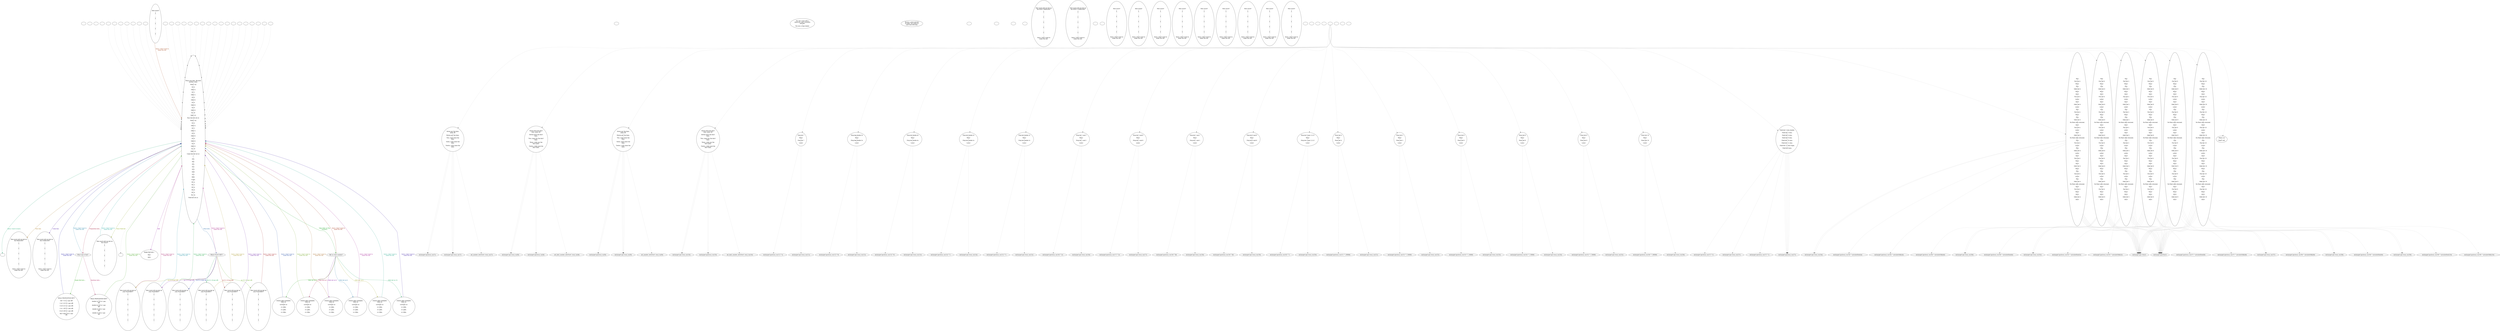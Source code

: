 digraph zccrpdel {
  "checkPartyMembersNearDoor" [style=filled       fillcolor="#FFFFFF"       color="#000000"]
  "checkPartyMembersNearDoor" [label=""]
  "start" [style=filled       fillcolor="#FFFFFF"       color="#000000"]
  "start" [label=""]
  "critter_p_proc" [style=filled       fillcolor="#FFFFFF"       color="#000000"]
  "critter_p_proc" [label=""]
  "pickup_p_proc" [style=filled       fillcolor="#FFFFFF"       color="#000000"]
  "pickup_p_proc" [label=""]
  "talk_p_proc" [style=filled       fillcolor="#FFFFFF"       color="#000000"]
  "talk_p_proc" -> "Node001" [style=dotted color="#555555"]
  "talk_p_proc" [label=""]
  "destroy_p_proc" [style=filled       fillcolor="#FFFFFF"       color="#000000"]
  "destroy_p_proc" [label=""]
  "look_at_p_proc" [style=filled       fillcolor="#FFFFFF"       color="#000000"]
  "look_at_p_proc" [label="You see a man with a\nsharp eye, and a business\nattitude.\n---\nYou see a craps dealer."]
  "description_p_proc" [style=filled       fillcolor="#FFFFFF"       color="#000000"]
  "description_p_proc" [label="He has a stick and lots\nof chips. You could try\nyour luck with him."]
  "use_skill_on_p_proc" [style=filled       fillcolor="#FFFFFF"       color="#000000"]
  "use_skill_on_p_proc" [label=""]
  "damage_p_proc" [style=filled       fillcolor="#FFFFFF"       color="#000000"]
  "damage_p_proc" [label=""]
  "map_enter_p_proc" [style=filled       fillcolor="#FFFFFF"       color="#000000"]
  "map_enter_p_proc" [label=""]
  "Node998" [style=filled       fillcolor="#FFFFFF"       color="#000000"]
  "Node998" [label=""]
  "Node999" [style=filled       fillcolor="#FFFFFF"       color="#000000"]
  "Node999" [label=""]
  "NodePassLine" [style=filled       fillcolor="#FFFFFF"       color="#000000"]
  "NodePassLine" [label="How much will you bet on\nthe PASSLINE?\n---\n$\n---\n.\n---\n$\n---\n.\n---\n$\n---\n.\n---\n$\n---\n.\n---\n$\n---\n.\n---\nSorry, I don't want to\nmake this bet."]
  "NodeDontPassLine" [style=filled       fillcolor="#FFFFFF"       color="#000000"]
  "NodeDontPassLine" [label="How much will you bet on\nthe DON'T PASSLINE?\n---\n$\n---\n.\n---\n$\n---\n.\n---\n$\n---\n.\n---\n$\n---\n.\n---\n$\n---\n.\n---\nSorry, I don't want to\nmake this bet."]
  "NodeComeLine" [style=filled       fillcolor="#FFFFFF"       color="#000000"]
  "NodeComeLine" [label="How much will you bet on\nthe COMELINE?\n---\n$\n---\n.\n---\n$\n---\n.\n---\n$\n---\n.\n---\n$\n---\n.\n---\n$\n---\n.\n---\nSorry, I don't want to\nmake this bet."]
  "NodeDontComeLine" [style=filled       fillcolor="#FFFFFF"       color="#000000"]
  "NodeDontComeLine" [label="How much will you bet on\nthe DON'T COMELINE?\n---\n$\n---\n.\n---\n$\n---\n.\n---\n$\n---\n.\n---\n$\n---\n.\n---\n$\n---\n.\n---\nSorry, I don't want to\nmake this bet."]
  "NodePropBet" [style=filled       fillcolor="#FFFFFF"       color="#000000"]
  "NodePropBet" [label="What type of bet?"]
  "NodePropBet" -> "NodeSingleProp" [label="Single Roll bets..." color="#169900" fontcolor="#169900"]
  "NodePropBet" -> "NodeHardwayProp" [label="Hardway bets..." color="#990042" fontcolor="#990042"]
  "NodePropBet" -> "Node001" [label="Sorry, I don't want to\nmake this bet." color="#006F99" fontcolor="#006F99"]
  "NodePlaceBet" [style=filled       fillcolor="#FFFFFF"       color="#000000"]
  "NodePlaceBet" [label="Which PLACE BET?"]
  "NodePlaceBet" -> "NodePlace4" [label="on 4 (1.8 pay off)" color="#999600" fontcolor="#999600"]
  "NodePlaceBet" -> "NodePlace5" [label="on 5 (1.4 pay off)" color="#6A0099" fontcolor="#6A0099"]
  "NodePlaceBet" -> "NodePlace6" [label="on 6 (1.16 pay off)" color="#00993D" fontcolor="#00993D"]
  "NodePlaceBet" -> "NodePlace8" [label="on 8 (1.16 pay off)" color="#991000" fontcolor="#991000"]
  "NodePlaceBet" -> "NodePlace9" [label="on 9 (1.4 pay off)" color="#001C99" fontcolor="#001C99"]
  "NodePlaceBet" -> "NodePlace10" [label="on 10 (1.8 pay off)" color="#499900" fontcolor="#499900"]
  "NodePlaceBet" -> "Node001" [label="Sorry, I don't want to\nmake this bet." color="#990075" fontcolor="#990075"]
  "NodeFieldBet" [style=filled       fillcolor="#FFFFFF"       color="#000000"]
  "NodeFieldBet" [label="How much will you bet on\nthe FIELD?\n---\n$\n---\n.\n---\n$\n---\n.\n---\n$\n---\n.\n---\n$\n---\n.\n---\n$\n---\n."]
  "NodeFieldBet" -> "Node001" [label="Sorry, I don't want to\nmake this bet." color="#009990" fontcolor="#009990"]
  "Node001" [style=filled       fillcolor="#FFFFFF"       color="#000000"]
  "Node001" -> "calculateTotal" [style=dotted color="#555555"]
  "Node001" [label="Place your bets. We have\nanother roller.\n---\nPoint's on\n---\nOn 4:\n---\nOdds 4:\n---\nOn 5:\n---\nOdds 5:\n---\nOn 6:\n---\nOdds 6:\n---\nOn 8:\n---\nOdds 8:\n---\nOn 9:\n---\nOdds 9:\n---\nOn 10:\n---\nOdds 10:\n---\nPass line bet set at:\n---\nPoint's on\n---\nOn 4:\n---\nOdds 4:\n---\nOn 5:\n---\nOdds 5:\n---\nOn 6:\n---\nOdds 6:\n---\nOn 8:\n---\nOdds 8:\n---\nOn 9:\n---\nOdds 9:\n---\nOn 10:\n---\nOdds 10:\n---\nCome line bet set at:\n---\n7:\n---\nd3s:\n---\nd4s:\n---\nd5s:\n---\nd2s:\n---\n1&2:\n---\n5&6:\n---\n1&1:\n---\n6&6:\n---\nCraps:\n---\nPls 4:\n---\nPls 5:\n---\nPls 6:\n---\nPls 8:\n---\nPls 9:\n---\nPls 10:\n---\nField bet set at:"]
  "Node001" -> "NodePassLine" [label="Pass line." color="#996300" fontcolor="#996300"]
  "Node001" -> "NodeComeLine" [label="Come line." color="#370099" fontcolor="#370099"]
  "Node001" -> "NodeOdds" [label="Take Odds on Play\nNumbers." color="#00990A" fontcolor="#00990A"]
  "Node001" -> "NodePropBet" [label="Proposition bets..." color="#990023" fontcolor="#990023"]
  "Node001" -> "NodePlaceBet" [label="Place bets..." color="#004F99" fontcolor="#004F99"]
  "Node001" -> "NodeFieldBet" [label="Place Field bet" color="#7C9900" fontcolor="#7C9900"]
  "Node001" -> "NodeRoll" [label="Roll" color="#890099" fontcolor="#890099"]
  "Node001" -> "Node999" [label="Sorry, I have to leave." color="#00995D" fontcolor="#00995D"]
  "NodeBet1" [style=filled       fillcolor="#FFFFFF"       color="#000000"]
  "NodeBet1" -> "Node001" [style=dotted color="#555555"]
  "NodeBet1" [label=""]
  "NodeBet2" [style=filled       fillcolor="#FFFFFF"       color="#000000"]
  "NodeBet2" -> "Node001" [style=dotted color="#555555"]
  "NodeBet2" [label=""]
  "NodeBet3" [style=filled       fillcolor="#FFFFFF"       color="#000000"]
  "NodeBet3" -> "Node001" [style=dotted color="#555555"]
  "NodeBet3" [label=""]
  "NodeBet4" [style=filled       fillcolor="#FFFFFF"       color="#000000"]
  "NodeBet4" -> "Node001" [style=dotted color="#555555"]
  "NodeBet4" [label=""]
  "NodeBet5" [style=filled       fillcolor="#FFFFFF"       color="#000000"]
  "NodeBet5" -> "Node001" [style=dotted color="#555555"]
  "NodeBet5" [label=""]
  "calculateTotal" [style=filled       fillcolor="#FFFFFF"       color="#000000"]
  "calculateTotal" [label=""]
  "getValue" [style=filled       fillcolor="#FFFFFF"       color="#000000"]
  "getValue" [label=""]
  "exchangeCaps" [style=filled       fillcolor="#FFFFFF"       color="#000000"]
  "exchangeCaps" [label=""]
  "NodeBet0" [style=filled       fillcolor="#FFFFFF"       color="#000000"]
  "NodeBet0" -> "Node001" [style=dotted color="#555555"]
  "NodeBet0" [label=""]
  "Node7_Prop" [style=filled       fillcolor="#FFFFFF"       color="#000000"]
  "Node7_Prop" [label="How much?\n---\n$\n---\n.\n---\n$\n---\n.\n---\n$\n---\n.\n---\n$\n---\n.\n---\n$\n---\n.\n---\nSorry, I don't want to\nmake this bet."]
  "Node3s_Prop" [style=filled       fillcolor="#FFFFFF"       color="#000000"]
  "Node3s_Prop" [label="How much?\n---\n$\n---\n.\n---\n$\n---\n.\n---\n$\n---\n.\n---\n$\n---\n.\n---\n$\n---\n.\n---\nSorry, I don't want to\nmake this bet."]
  "Node4s_Prop" [style=filled       fillcolor="#FFFFFF"       color="#000000"]
  "Node4s_Prop" [label="How much?\n---\n$\n---\n.\n---\n$\n---\n.\n---\n$\n---\n.\n---\n$\n---\n.\n---\n$\n---\n.\n---\nSorry, I don't want to\nmake this bet."]
  "Node5s_Prop" [style=filled       fillcolor="#FFFFFF"       color="#000000"]
  "Node5s_Prop" [label="How much?\n---\n$\n---\n.\n---\n$\n---\n.\n---\n$\n---\n.\n---\n$\n---\n.\n---\n$\n---\n.\n---\nSorry, I don't want to\nmake this bet."]
  "Node2s_Prop" [style=filled       fillcolor="#FFFFFF"       color="#000000"]
  "Node2s_Prop" [label="How much?\n---\n$\n---\n.\n---\n$\n---\n.\n---\n$\n---\n.\n---\n$\n---\n.\n---\n$\n---\n.\n---\nSorry, I don't want to\nmake this bet."]
  "Node1_2_Prop" [style=filled       fillcolor="#FFFFFF"       color="#000000"]
  "Node1_2_Prop" [label="How much?\n---\n$\n---\n.\n---\n$\n---\n.\n---\n$\n---\n.\n---\n$\n---\n.\n---\n$\n---\n.\n---\nSorry, I don't want to\nmake this bet."]
  "Node5_6_Prop" [style=filled       fillcolor="#FFFFFF"       color="#000000"]
  "Node5_6_Prop" [label="How much?\n---\n$\n---\n.\n---\n$\n---\n.\n---\n$\n---\n.\n---\n$\n---\n.\n---\n$\n---\n.\n---\nSorry, I don't want to\nmake this bet."]
  "Node1_1_Prop" [style=filled       fillcolor="#FFFFFF"       color="#000000"]
  "Node1_1_Prop" [label="How much?\n---\n$\n---\n.\n---\n$\n---\n.\n---\n$\n---\n.\n---\n$\n---\n.\n---\n$\n---\n.\n---\nSorry, I don't want to\nmake this bet."]
  "Node6_6_Prop" [style=filled       fillcolor="#FFFFFF"       color="#000000"]
  "Node6_6_Prop" [label="How much?\n---\n$\n---\n.\n---\n$\n---\n.\n---\n$\n---\n.\n---\n$\n---\n.\n---\n$\n---\n.\n---\nSorry, I don't want to\nmake this bet."]
  "Node_Craps_Prop" [style=filled       fillcolor="#FFFFFF"       color="#000000"]
  "Node_Craps_Prop" [label="How much?\n---\n$\n---\n.\n---\n$\n---\n.\n---\n$\n---\n.\n---\n$\n---\n.\n---\n$\n---\n."]
  "Node_Craps_Prop" -> "Node001" [label="Sorry, I don't want to\nmake this bet." color="#993000" fontcolor="#993000"]
  "NodeSingleProp" [style=filled       fillcolor="#FFFFFF"       color="#000000"]
  "NodeSingleProp" [label="Which PROPOSITION BET?\n---\nroll 7 (5 to 1 pay off)\n---\n1 & 2 (15 to 1 pay off)\n---\n5 & 6 (15 to 1 pay off)\n---\n1 & 1 (30 to 1 pay off)\n---\n6 & 6 (30 to 1 pay off)\n---\nAny Craps (8 to 1 pay\noff)"]
  "NodeSingleProp" -> "Node001" [label="Sorry, I don't want to\nmake this bet." color="#030099" fontcolor="#030099"]
  "NodeHardwayProp" [style=filled       fillcolor="#FFFFFF"       color="#000000"]
  "NodeHardwayProp" [label="Which PROPOSITION BET?\n---\ndouble 3s (10 to 1 pay\noff)\n---\ndouble 4s (10 to 1 pay\noff)\n---\ndouble 5s (8 to 1 pay\noff)\n---\ndouble 2s (8 to 1 pay\noff)"]
  "NodeHardwayProp" -> "Node001" [label="Sorry, I don't want to\nmake this bet." color="#299900" fontcolor="#299900"]
  "NodePlace4" [style=filled       fillcolor="#FFFFFF"       color="#000000"]
  "NodePlace4" [label="How much will you bet on\nyour PLACEBET?\n---\n$\n---\n.\n---\n$\n---\n.\n---\n$\n---\n.\n---\n$\n---\n.\n---\n$\n---\n.\n---\n$\n---\n."]
  "NodePlace4" -> "Node001" [label="Sorry, I don't want to\nmake this bet." color="#990056" fontcolor="#990056"]
  "NodePlace5" [style=filled       fillcolor="#FFFFFF"       color="#000000"]
  "NodePlace5" [label="How much will you bet on\nyour PLACEBET?\n---\n$\n---\n.\n---\n$\n---\n.\n---\n$\n---\n.\n---\n$\n---\n.\n---\n$\n---\n.\n---\n$\n---\n."]
  "NodePlace5" -> "Node001" [label="Sorry, I don't want to\nmake this bet." color="#008399" fontcolor="#008399"]
  "NodePlace6" [style=filled       fillcolor="#FFFFFF"       color="#000000"]
  "NodePlace6" [label="How much will you bet on\nyour PLACEBET?\n---\n$\n---\n.\n---\n$\n---\n.\n---\n$\n---\n.\n---\n$\n---\n.\n---\n$\n---\n.\n---\n$\n---\n."]
  "NodePlace6" -> "Node001" [label="Sorry, I don't want to\nmake this bet." color="#998300" fontcolor="#998300"]
  "NodePlace8" [style=filled       fillcolor="#FFFFFF"       color="#000000"]
  "NodePlace8" [label="How much will you bet on\nyour PLACEBET?\n---\n$\n---\n.\n---\n$\n---\n.\n---\n$\n---\n.\n---\n$\n---\n.\n---\n$\n---\n.\n---\n$\n---\n."]
  "NodePlace8" -> "Node001" [label="Sorry, I don't want to\nmake this bet." color="#560099" fontcolor="#560099"]
  "NodePlace9" [style=filled       fillcolor="#FFFFFF"       color="#000000"]
  "NodePlace9" [label="How much will you bet on\nyour PLACEBET?\n---\n$\n---\n.\n---\n$\n---\n.\n---\n$\n---\n.\n---\n$\n---\n.\n---\n$\n---\n.\n---\n$\n---\n."]
  "NodePlace9" -> "Node001" [label="Sorry, I don't want to\nmake this bet." color="#00992A" fontcolor="#00992A"]
  "NodePlace10" [style=filled       fillcolor="#FFFFFF"       color="#000000"]
  "NodePlace10" [label="How much will you bet on\nyour PLACEBET?\n---\n$\n---\n.\n---\n$\n---\n.\n---\n$\n---\n.\n---\n$\n---\n.\n---\n$\n---\n.\n---\n$\n---\n."]
  "NodePlace10" -> "Node001" [label="Sorry, I don't want to\nmake this bet." color="#990003" fontcolor="#990003"]
  "getNumVar" [style=filled       fillcolor="#FFFFFF"       color="#000000"]
  "getNumVar" [label=""]
  "getOddsVar" [style=filled       fillcolor="#FFFFFF"       color="#000000"]
  "getOddsVar" [label=""]
  "set_number_bet" [style=filled       fillcolor="#FFFFFF"       color="#000000"]
  "set_number_bet" [label=""]
  "set_dont_number_bet" [style=filled       fillcolor="#FFFFFF"       color="#000000"]
  "set_dont_number_bet" [label=""]
  "check_Pass_Line" [style=filled       fillcolor="#FFFFFF"       color="#000000"]
  "check_Pass_Line" -> "exchangeCaps(local_var(7))" [style=dotted color="#555555"]
  "check_Pass_Line" -> "exchangeCaps(local_var(7))" [style=dotted color="#555555"]
  "check_Pass_Line" -> "exchangeCaps(-local_var(7))" [style=dotted color="#555555"]
  "check_Pass_Line" -> "exchangeCaps(-local_var(7))" [style=dotted color="#555555"]
  "check_Pass_Line" -> "exchangeCaps(-local_var(7))" [style=dotted color="#555555"]
  "check_Pass_Line" -> "set_number_bet(LVar0, local_var(7))" [style=dotted color="#555555"]
  "check_Pass_Line" [label="Seven pay the lines,\npoint off.\n---\nEleven pay the lines.\n---\nTwo, craps loose the\nlines.\n---\nThree, craps loose the\nlines.\n---\nTwelve, craps loose the\nlines."]
  "check_Dont_Pass_Line" [style=filled       fillcolor="#FFFFFF"       color="#000000"]
  "check_Dont_Pass_Line" -> "exchangeCaps(-local_var(8))" [style=dotted color="#555555"]
  "check_Dont_Pass_Line" -> "exchangeCaps(-local_var(8))" [style=dotted color="#555555"]
  "check_Dont_Pass_Line" -> "exchangeCaps(local_var(8))" [style=dotted color="#555555"]
  "check_Dont_Pass_Line" -> "exchangeCaps(local_var(8))" [style=dotted color="#555555"]
  "check_Dont_Pass_Line" -> "set_dont_number_bet(LVar0, local_var(8))" [style=dotted color="#555555"]
  "check_Dont_Pass_Line" [label="Seven loose the don't\nlines, point off.\n---\nEleven loose the don't\nlines.\n---\nTwo, craps pay the don't\nlines.\n---\nThree, craps pay the\ndon't lines.\n---\nTwelve, craps push the\ndon't lines."]
  "check_Come_Line" [style=filled       fillcolor="#FFFFFF"       color="#000000"]
  "check_Come_Line" -> "exchangeCaps(local_var(9))" [style=dotted color="#555555"]
  "check_Come_Line" -> "exchangeCaps(local_var(9))" [style=dotted color="#555555"]
  "check_Come_Line" -> "exchangeCaps(-local_var(9))" [style=dotted color="#555555"]
  "check_Come_Line" -> "exchangeCaps(-local_var(9))" [style=dotted color="#555555"]
  "check_Come_Line" -> "exchangeCaps(-local_var(9))" [style=dotted color="#555555"]
  "check_Come_Line" -> "set_number_bet(LVar0, local_var(9))" [style=dotted color="#555555"]
  "check_Come_Line" [label="Seven pay the lines,\npoint off.\n---\nEleven pay the lines.\n---\nTwo, craps loose the\nlines.\n---\nThree, craps loose the\nlines.\n---\nTwelve, craps loose the\nlines."]
  "check_Dont_Come_Line" [style=filled       fillcolor="#FFFFFF"       color="#000000"]
  "check_Dont_Come_Line" -> "exchangeCaps(-local_var(10))" [style=dotted color="#555555"]
  "check_Dont_Come_Line" -> "exchangeCaps(-local_var(10))" [style=dotted color="#555555"]
  "check_Dont_Come_Line" -> "exchangeCaps(local_var(10))" [style=dotted color="#555555"]
  "check_Dont_Come_Line" -> "exchangeCaps(local_var(10))" [style=dotted color="#555555"]
  "check_Dont_Come_Line" -> "set_dont_number_bet(LVar0, local_var(10))" [style=dotted color="#555555"]
  "check_Dont_Come_Line" [label="Seven loose the don't\nlines, point off.\n---\nEleven loose the don't\nlines.\n---\nTwo, craps pay the don't\nlines.\n---\nThree, craps pay the\ndon't lines.\n---\nTwelve, craps push the\ndon't lines."]
  "check_Prop_7" [style=filled       fillcolor="#FFFFFF"       color="#000000"]
  "check_Prop_7" -> "exchangeCaps(local_var(11) * 5)" [style=dotted color="#555555"]
  "check_Prop_7" -> "exchangeCaps(-local_var(11))" [style=dotted color="#555555"]
  "check_Prop_7" [label="Prop bet 7\n---\nWins!\n---\nProp bet 7\n---\nLoses!"]
  "check_Prop_d3" [style=filled       fillcolor="#FFFFFF"       color="#000000"]
  "check_Prop_d3" -> "exchangeCaps(local_var(12) * 9)" [style=dotted color="#555555"]
  "check_Prop_d3" -> "exchangeCaps(-local_var(12))" [style=dotted color="#555555"]
  "check_Prop_d3" [label="Prop beg double 3s\n---\nWins!\n---\nProp beg double 3s\n---\nLoses!"]
  "check_Prop_d4" [style=filled       fillcolor="#FFFFFF"       color="#000000"]
  "check_Prop_d4" -> "exchangeCaps(local_var(13) * 9)" [style=dotted color="#555555"]
  "check_Prop_d4" -> "exchangeCaps(-local_var(13))" [style=dotted color="#555555"]
  "check_Prop_d4" [label="Prop bet double 4s\n---\nWins!\n---\nProp bet double 4s\n---\nLoses!"]
  "check_Prop_d5" [style=filled       fillcolor="#FFFFFF"       color="#000000"]
  "check_Prop_d5" -> "exchangeCaps(local_var(14) * 7)" [style=dotted color="#555555"]
  "check_Prop_d5" -> "exchangeCaps(-local_var(14))" [style=dotted color="#555555"]
  "check_Prop_d5" [label="Prop bet double 5s\n---\nWins!\n---\nProp bet double 5s\n---\nLoses!"]
  "check_Prop_d2" [style=filled       fillcolor="#FFFFFF"       color="#000000"]
  "check_Prop_d2" -> "exchangeCaps(local_var(15) * 7)" [style=dotted color="#555555"]
  "check_Prop_d2" -> "exchangeCaps(-local_var(15))" [style=dotted color="#555555"]
  "check_Prop_d2" [label="Prop bet double 2s\n---\nWins!\n---\nProp bet double 2s\n---\nLoses!"]
  "check_Prop_1_2" [style=filled       fillcolor="#FFFFFF"       color="#000000"]
  "check_Prop_1_2" -> "exchangeCaps(local_var(16) * 15)" [style=dotted color="#555555"]
  "check_Prop_1_2" -> "exchangeCaps(-local_var(16))" [style=dotted color="#555555"]
  "check_Prop_1_2" [label="Prop bet 1 and 2\n---\nWins!\n---\nProp bet 1 and 2\n---\nLoses!"]
  "check_Prop_5_6" [style=filled       fillcolor="#FFFFFF"       color="#000000"]
  "check_Prop_5_6" -> "exchangeCaps(local_var(17) * 15)" [style=dotted color="#555555"]
  "check_Prop_5_6" -> "exchangeCaps(-local_var(17))" [style=dotted color="#555555"]
  "check_Prop_5_6" [label="Prop bet 5 and 6\n---\nWins!\n---\nProp bet 5 and 6\n---\nLoses!"]
  "check_Prop_1_1" [style=filled       fillcolor="#FFFFFF"       color="#000000"]
  "check_Prop_1_1" -> "exchangeCaps(local_var(18) * 30)" [style=dotted color="#555555"]
  "check_Prop_1_1" -> "exchangeCaps(-local_var(18))" [style=dotted color="#555555"]
  "check_Prop_1_1" [label="Prop bet 1 and 1\n---\nWins!\n---\nProp bet 1 and 1\n---\nLoses!"]
  "check_Prop_6_6" [style=filled       fillcolor="#FFFFFF"       color="#000000"]
  "check_Prop_6_6" -> "exchangeCaps(local_var(19) * 30)" [style=dotted color="#555555"]
  "check_Prop_6_6" -> "exchangeCaps(-local_var(19))" [style=dotted color="#555555"]
  "check_Prop_6_6" [label="Prop bet 6 and 6\n---\nWins!\n---\nProp bet 6 and 6\n---\nLoses!"]
  "check_Prop_Craps" [style=filled       fillcolor="#FFFFFF"       color="#000000"]
  "check_Prop_Craps" -> "exchangeCaps(local_var(20) * 7)" [style=dotted color="#555555"]
  "check_Prop_Craps" -> "exchangeCaps(-local_var(20))" [style=dotted color="#555555"]
  "check_Prop_Craps" [label="Prop bet Craps 2,3,12\n---\nWins!\n---\nProp bet Craps 2,3,12\n---\nLoses!"]
  "check_Place_4" [style=filled       fillcolor="#FFFFFF"       color="#000000"]
  "check_Place_4" -> "exchangeCaps(local_var(21) * 1.80000)" [style=dotted color="#555555"]
  "check_Place_4" -> "exchangeCaps(-local_var(21))" [style=dotted color="#555555"]
  "check_Place_4" [label="Place bet 4\n---\nWins!\n---\nPlace bet 4\n---\nLoses!"]
  "check_Place_5" [style=filled       fillcolor="#FFFFFF"       color="#000000"]
  "check_Place_5" -> "exchangeCaps(local_var(22) * 1.50000)" [style=dotted color="#555555"]
  "check_Place_5" -> "exchangeCaps(-local_var(22))" [style=dotted color="#555555"]
  "check_Place_5" [label="Place bet 5\n---\nWins!\n---\nPlace bet 5\n---\nLoses!"]
  "check_Place_6" [style=filled       fillcolor="#FFFFFF"       color="#000000"]
  "check_Place_6" -> "exchangeCaps(local_var(23) * 1.16000)" [style=dotted color="#555555"]
  "check_Place_6" -> "exchangeCaps(-local_var(23))" [style=dotted color="#555555"]
  "check_Place_6" [label="Place bet 6\n---\nWins!\n---\nPlace bet 6\n---\nLoses!"]
  "check_Place_8" [style=filled       fillcolor="#FFFFFF"       color="#000000"]
  "check_Place_8" -> "exchangeCaps(local_var(24) * 1.16000)" [style=dotted color="#555555"]
  "check_Place_8" -> "exchangeCaps(-local_var(24))" [style=dotted color="#555555"]
  "check_Place_8" [label="Place bet 8\n---\nWins!\n---\nPlace bet 8\n---\nLoses!"]
  "check_Place_9" [style=filled       fillcolor="#FFFFFF"       color="#000000"]
  "check_Place_9" -> "exchangeCaps(local_var(25) * 1.50000)" [style=dotted color="#555555"]
  "check_Place_9" -> "exchangeCaps(-local_var(25))" [style=dotted color="#555555"]
  "check_Place_9" [label="Place bet 9\n---\nWins!\n---\nPlace bet 9\n---\nLoses!"]
  "check_Place_10" [style=filled       fillcolor="#FFFFFF"       color="#000000"]
  "check_Place_10" -> "exchangeCaps(local_var(26) * 1.80000)" [style=dotted color="#555555"]
  "check_Place_10" -> "exchangeCaps(-local_var(26))" [style=dotted color="#555555"]
  "check_Place_10" [label="Place bet 10\n---\nWins!\n---\nPlace bet 10\n---\nLoses!"]
  "check_Field_Bet" [style=filled       fillcolor="#FFFFFF"       color="#000000"]
  "check_Field_Bet" -> "exchangeCaps(local_var(27) * 2)" [style=dotted color="#555555"]
  "check_Field_Bet" -> "exchangeCaps(local_var(27))" [style=dotted color="#555555"]
  "check_Field_Bet" -> "exchangeCaps(local_var(27))" [style=dotted color="#555555"]
  "check_Field_Bet" -> "exchangeCaps(local_var(27))" [style=dotted color="#555555"]
  "check_Field_Bet" -> "exchangeCaps(local_var(27))" [style=dotted color="#555555"]
  "check_Field_Bet" -> "exchangeCaps(local_var(27))" [style=dotted color="#555555"]
  "check_Field_Bet" -> "exchangeCaps(local_var(27) * 3)" [style=dotted color="#555555"]
  "check_Field_Bet" -> "exchangeCaps(-local_var(27))" [style=dotted color="#555555"]
  "check_Field_Bet" [label="Field bet 2 wins double.\n---\nField bet 3 wins.\n---\nField bet 4 wins.\n---\nField bet 9 wins.\n---\nField bet 10 wins.\n---\nField bet 11 wins.\n---\nField bet 12 wins triple.\n---\nField bet loses."]
  "calculateOdds" [style=filled       fillcolor="#FFFFFF"       color="#000000"]
  "calculateOdds" [label=""]
  "calculateDont" [style=filled       fillcolor="#FFFFFF"       color="#000000"]
  "calculateDont" [label=""]
  "check_Num_4" [style=filled       fillcolor="#FFFFFF"       color="#000000"]
  "check_Num_4" -> "exchangeCaps(LVar2)" [style=dotted color="#555555"]
  "check_Num_4" -> "exchangeCaps(local_var(34) * calculateOdds(4))" [style=dotted color="#555555"]
  "check_Num_4" -> "exchangeCaps(-LVar2)" [style=dotted color="#555555"]
  "check_Num_4" -> "exchangeCaps(-local_var(34))" [style=dotted color="#555555"]
  "check_Num_4" -> "exchangeCaps(LVar2)" [style=dotted color="#555555"]
  "check_Num_4" -> "exchangeCaps(-LVar2)" [style=dotted color="#555555"]
  "check_Num_4" -> "exchangeCaps(-LVar2)" [style=dotted color="#555555"]
  "check_Num_4" -> "exchangeCaps(-local_var(34))" [style=dotted color="#555555"]
  "check_Num_4" -> "exchangeCaps(LVar2)" [style=dotted color="#555555"]
  "check_Num_4" -> "exchangeCaps(local_var(34) * calculateDont(4))" [style=dotted color="#555555"]
  "check_Num_4" -> "exchangeCaps(-LVar2)" [style=dotted color="#555555"]
  "check_Num_4" -> "exchangeCaps(LVar2)" [style=dotted color="#555555"]
  "check_Num_4" [label="Play\n---\nFlat bet 4\n---\nWins!\n---\nPlay\n---\nOdds bet 4\n---\nWins!\n---\nDon't\n---\nFlat bet 4\n---\nLoses!\n---\nDon't\n---\nOdds bet 4\n---\nLoses!\n---\nPlay\n---\nFlat bet 4\n---\nWins!\n---\nPlay\n---\nOdds bet 4\n---\nNo Point odds returned.\n---\nDon't\n---\nFlat bet 4\n---\nLoses!\n---\nDon't\n---\nOdds bet 4\n---\nNo Point odds returned.\n---\nPlay\n---\nFlat bet 4\n---\nLoses!\n---\nPlay\n---\nOdds bet 4\n---\nLoses!\n---\nDon't\n---\nFlat bet 4\n---\nWins!\n---\nDon't\n---\nOdds bet 4\n---\nWins!\n---\nPlay\n---\nFlat bet 4\n---\nLoses!\n---\nPlay\n---\nOdds bet 4\n---\nNo Point odds returned.\n---\nDon't\n---\nFlat bet 4\n---\nWins!\n---\nDon't\n---\nOdds bet 4\n---\nDon't"]
  "check_Num_5" [style=filled       fillcolor="#FFFFFF"       color="#000000"]
  "check_Num_5" -> "exchangeCaps(LVar2)" [style=dotted color="#555555"]
  "check_Num_5" -> "exchangeCaps(local_var(35) * calculateOdds(5))" [style=dotted color="#555555"]
  "check_Num_5" -> "exchangeCaps(-LVar2)" [style=dotted color="#555555"]
  "check_Num_5" -> "exchangeCaps(-local_var(35))" [style=dotted color="#555555"]
  "check_Num_5" -> "exchangeCaps(LVar2)" [style=dotted color="#555555"]
  "check_Num_5" -> "exchangeCaps(-LVar2)" [style=dotted color="#555555"]
  "check_Num_5" -> "exchangeCaps(-LVar2)" [style=dotted color="#555555"]
  "check_Num_5" -> "exchangeCaps(-local_var(35))" [style=dotted color="#555555"]
  "check_Num_5" -> "exchangeCaps(LVar2)" [style=dotted color="#555555"]
  "check_Num_5" -> "exchangeCaps(local_var(35) * calculateDont(5))" [style=dotted color="#555555"]
  "check_Num_5" -> "exchangeCaps(-LVar2)" [style=dotted color="#555555"]
  "check_Num_5" -> "exchangeCaps(LVar2)" [style=dotted color="#555555"]
  "check_Num_5" [label="Play\n---\nFlat bet 5\n---\nWins!\n---\nPlay\n---\nOdds bet 5\n---\nWins!\n---\nDon't\n---\nFlat bet 5\n---\nLoses!\n---\nDon't\n---\nOdds bet 5\n---\nLoses!\n---\nPlay\n---\nFlat bet 5\n---\nWins!\n---\nPlay\n---\nOdds bet 5\n---\nNo Point odds returned.\n---\nDon't\n---\nFlat bet 5\n---\nLoses!\n---\nDon't\n---\nOdds bet 5\n---\nNo Point odds returned.\n---\nPlay\n---\nFlat bet 5\n---\nLoses!\n---\nPlay\n---\nOdds bet 5\n---\nLoses!\n---\nDon't\n---\nFlat bet 5\n---\nWins!\n---\nDon't\n---\nOdds bet 5\n---\nWins!\n---\nPlay\n---\nFlat bet 5\n---\nLoses!\n---\nPlay\n---\nOdds bet 5\n---\nNo Point odds returned.\n---\nDon't\n---\nFlat bet 5\n---\nWins!\n---\nDon't\n---\nOdds bet 5\n---\nDon't"]
  "check_Num_6" [style=filled       fillcolor="#FFFFFF"       color="#000000"]
  "check_Num_6" -> "exchangeCaps(LVar2)" [style=dotted color="#555555"]
  "check_Num_6" -> "exchangeCaps(local_var(36) * calculateOdds(6))" [style=dotted color="#555555"]
  "check_Num_6" -> "exchangeCaps(-LVar2)" [style=dotted color="#555555"]
  "check_Num_6" -> "exchangeCaps(-local_var(36))" [style=dotted color="#555555"]
  "check_Num_6" -> "exchangeCaps(LVar2)" [style=dotted color="#555555"]
  "check_Num_6" -> "exchangeCaps(-LVar2)" [style=dotted color="#555555"]
  "check_Num_6" -> "exchangeCaps(-LVar2)" [style=dotted color="#555555"]
  "check_Num_6" -> "exchangeCaps(-local_var(36))" [style=dotted color="#555555"]
  "check_Num_6" -> "exchangeCaps(LVar2)" [style=dotted color="#555555"]
  "check_Num_6" -> "exchangeCaps(local_var(36) * calculateDont(6))" [style=dotted color="#555555"]
  "check_Num_6" -> "exchangeCaps(-LVar2)" [style=dotted color="#555555"]
  "check_Num_6" -> "exchangeCaps(LVar2)" [style=dotted color="#555555"]
  "check_Num_6" [label="Play\n---\nFlat bet 6\n---\nWins!\n---\nPlay\n---\nOdds bet 6\n---\nWins!\n---\nDon't\n---\nFlat bet 6\n---\nLoses!\n---\nDon't\n---\nOdds bet 6\n---\nLoses!\n---\nPlay\n---\nFlat bet 6\n---\nWins!\n---\nPlay\n---\nOdds bet 6\n---\nNo Point odds returned.\n---\nDon't\n---\nFlat bet 6\n---\nLoses!\n---\nDon't\n---\nOdds bet 6\n---\nNo Point odds returned.\n---\nPlay\n---\nFlat bet 6\n---\nLoses!\n---\nPlay\n---\nOdds bet 6\n---\nLoses!\n---\nDon't\n---\nFlat bet 6\n---\nWins!\n---\nDon't\n---\nOdds bet 6\n---\nWins!\n---\nPlay\n---\nFlat bet 6\n---\nLoses!\n---\nPlay\n---\nOdds bet 6\n---\nNo Point odds returned.\n---\nDon't\n---\nFlat bet 6\n---\nWins!\n---\nDon't\n---\nOdds bet 6\n---\nDon't"]
  "check_Num_8" [style=filled       fillcolor="#FFFFFF"       color="#000000"]
  "check_Num_8" -> "exchangeCaps(LVar2)" [style=dotted color="#555555"]
  "check_Num_8" -> "exchangeCaps(local_var(37) * calculateOdds(8))" [style=dotted color="#555555"]
  "check_Num_8" -> "exchangeCaps(-LVar2)" [style=dotted color="#555555"]
  "check_Num_8" -> "exchangeCaps(-local_var(37))" [style=dotted color="#555555"]
  "check_Num_8" -> "exchangeCaps(LVar2)" [style=dotted color="#555555"]
  "check_Num_8" -> "exchangeCaps(-LVar2)" [style=dotted color="#555555"]
  "check_Num_8" -> "exchangeCaps(-LVar2)" [style=dotted color="#555555"]
  "check_Num_8" -> "exchangeCaps(-local_var(37))" [style=dotted color="#555555"]
  "check_Num_8" -> "exchangeCaps(LVar2)" [style=dotted color="#555555"]
  "check_Num_8" -> "exchangeCaps(local_var(37) * calculateDont(8))" [style=dotted color="#555555"]
  "check_Num_8" -> "exchangeCaps(-LVar2)" [style=dotted color="#555555"]
  "check_Num_8" -> "exchangeCaps(LVar2)" [style=dotted color="#555555"]
  "check_Num_8" [label="Play\n---\nFlat bet 8\n---\nWins!\n---\nPlay\n---\nOdds bet 8\n---\nWins!\n---\nDon't\n---\nFlat bet 8\n---\nLoses!\n---\nDon't\n---\nOdds bet 8\n---\nLoses!\n---\nPlay\n---\nFlat bet 8\n---\nWins!\n---\nPlay\n---\nOdds bet 8\n---\nNo Point odds returned.\n---\nDon't\n---\nFlat bet 8\n---\nLoses!\n---\nDon't\n---\nOdds bet 8\n---\nNo Point odds returned.\n---\nPlay\n---\nFlat bet 8\n---\nLoses!\n---\nPlay\n---\nOdds bet 8\n---\nLoses!\n---\nDon't\n---\nFlat bet 8\n---\nWins!\n---\nDon't\n---\nOdds bet 8\n---\nWins!\n---\nPlay\n---\nFlat bet 8\n---\nLoses!\n---\nPlay\n---\nOdds bet 8\n---\nNo Point odds returned.\n---\nDon't\n---\nFlat bet 8\n---\nWins!\n---\nDon't\n---\nOdds bet 8\n---\nDon't"]
  "check_Num_9" [style=filled       fillcolor="#FFFFFF"       color="#000000"]
  "check_Num_9" -> "exchangeCaps(LVar2)" [style=dotted color="#555555"]
  "check_Num_9" -> "exchangeCaps(local_var(38) * calculateOdds(9))" [style=dotted color="#555555"]
  "check_Num_9" -> "exchangeCaps(-LVar2)" [style=dotted color="#555555"]
  "check_Num_9" -> "exchangeCaps(-local_var(38))" [style=dotted color="#555555"]
  "check_Num_9" -> "exchangeCaps(LVar2)" [style=dotted color="#555555"]
  "check_Num_9" -> "exchangeCaps(-LVar2)" [style=dotted color="#555555"]
  "check_Num_9" -> "exchangeCaps(-LVar2)" [style=dotted color="#555555"]
  "check_Num_9" -> "exchangeCaps(-local_var(38))" [style=dotted color="#555555"]
  "check_Num_9" -> "exchangeCaps(LVar2)" [style=dotted color="#555555"]
  "check_Num_9" -> "exchangeCaps(local_var(38) * calculateDont(9))" [style=dotted color="#555555"]
  "check_Num_9" -> "exchangeCaps(-LVar2)" [style=dotted color="#555555"]
  "check_Num_9" -> "exchangeCaps(LVar2)" [style=dotted color="#555555"]
  "check_Num_9" [label="Play\n---\nFlat bet 9\n---\nWins!\n---\nPlay\n---\nOdds bet 9\n---\nWins!\n---\nDon't\n---\nFlat bet 9\n---\nLoses!\n---\nDon't\n---\nOdds bet 9\n---\nLoses!\n---\nPlay\n---\nFlat bet 9\n---\nWins!\n---\nPlay\n---\nOdds bet 9\n---\nNo Point odds returned.\n---\nDon't\n---\nFlat bet 9\n---\nLoses!\n---\nDon't\n---\nOdds bet 9\n---\nNo Point odds returned.\n---\nPlay\n---\nFlat bet 9\n---\nLoses!\n---\nPlay\n---\nOdds bet 9\n---\nLoses!\n---\nDon't\n---\nFlat bet 9\n---\nWins!\n---\nDon't\n---\nOdds bet 9\n---\nWins!\n---\nPlay\n---\nFlat bet 9\n---\nLoses!\n---\nPlay\n---\nOdds bet 9\n---\nNo Point odds returned.\n---\nDon't\n---\nFlat bet 9\n---\nWins!\n---\nDon't\n---\nOdds bet 9\n---\nDon't"]
  "check_Num_10" [style=filled       fillcolor="#FFFFFF"       color="#000000"]
  "check_Num_10" -> "exchangeCaps(LVar2)" [style=dotted color="#555555"]
  "check_Num_10" -> "exchangeCaps(local_var(39) * calculateOdds(10))" [style=dotted color="#555555"]
  "check_Num_10" -> "exchangeCaps(-LVar2)" [style=dotted color="#555555"]
  "check_Num_10" -> "exchangeCaps(-local_var(39))" [style=dotted color="#555555"]
  "check_Num_10" -> "exchangeCaps(LVar2)" [style=dotted color="#555555"]
  "check_Num_10" -> "exchangeCaps(-LVar2)" [style=dotted color="#555555"]
  "check_Num_10" -> "exchangeCaps(-LVar2)" [style=dotted color="#555555"]
  "check_Num_10" -> "exchangeCaps(-local_var(39))" [style=dotted color="#555555"]
  "check_Num_10" -> "exchangeCaps(LVar2)" [style=dotted color="#555555"]
  "check_Num_10" -> "exchangeCaps(local_var(39) * calculateDont(10))" [style=dotted color="#555555"]
  "check_Num_10" -> "exchangeCaps(-LVar2)" [style=dotted color="#555555"]
  "check_Num_10" -> "exchangeCaps(LVar2)" [style=dotted color="#555555"]
  "check_Num_10" [label="Play\n---\nFlat bet 10\n---\nWins!\n---\nPlay\n---\nOdds bet 10\n---\nWins!\n---\nDon't\n---\nFlat bet 10\n---\nLoses!\n---\nDon't\n---\nOdds bet 10\n---\nLoses!\n---\nPlay\n---\nFlat bet 10\n---\nWins!\n---\nPlay\n---\nOdds bet 10\n---\nNo Point odds returned.\n---\nDon't\n---\nFlat bet 10\n---\nLoses!\n---\nDon't\n---\nOdds bet 10\n---\nNo Point odds returned.\n---\nPlay\n---\nFlat bet 10\n---\nLoses!\n---\nPlay\n---\nOdds bet 10\n---\nLoses!\n---\nDon't\n---\nFlat bet 10\n---\nWins!\n---\nDon't\n---\nOdds bet 10\n---\nWins!\n---\nPlay\n---\nFlat bet 10\n---\nLoses!\n---\nPlay\n---\nOdds bet 10\n---\nNo Point odds returned.\n---\nDon't\n---\nFlat bet 10\n---\nWins!\n---\nDon't\n---\nOdds bet 10\n---\nDon't"]
  "checkPoint" [style=filled       fillcolor="#FFFFFF"       color="#000000"]
  "checkPoint" [label="Point's on\n---\nPoint's off."]
  "NodePayOff" [style=filled       fillcolor="#FFFFFF"       color="#000000"]
  "NodePayOff" -> "check_Prop_7" [style=dotted color="#555555"]
  "NodePayOff" -> "check_Prop_d3" [style=dotted color="#555555"]
  "NodePayOff" -> "check_Prop_d4" [style=dotted color="#555555"]
  "NodePayOff" -> "check_Prop_d5" [style=dotted color="#555555"]
  "NodePayOff" -> "check_Prop_d2" [style=dotted color="#555555"]
  "NodePayOff" -> "check_Prop_1_2" [style=dotted color="#555555"]
  "NodePayOff" -> "check_Prop_5_6" [style=dotted color="#555555"]
  "NodePayOff" -> "check_Prop_1_1" [style=dotted color="#555555"]
  "NodePayOff" -> "check_Prop_6_6" [style=dotted color="#555555"]
  "NodePayOff" -> "check_Prop_Craps" [style=dotted color="#555555"]
  "NodePayOff" -> "check_Place_4" [style=dotted color="#555555"]
  "NodePayOff" -> "check_Place_5" [style=dotted color="#555555"]
  "NodePayOff" -> "check_Place_6" [style=dotted color="#555555"]
  "NodePayOff" -> "check_Place_8" [style=dotted color="#555555"]
  "NodePayOff" -> "check_Place_9" [style=dotted color="#555555"]
  "NodePayOff" -> "check_Place_10" [style=dotted color="#555555"]
  "NodePayOff" -> "check_Field_Bet" [style=dotted color="#555555"]
  "NodePayOff" -> "check_Num_4" [style=dotted color="#555555"]
  "NodePayOff" -> "check_Num_5" [style=dotted color="#555555"]
  "NodePayOff" -> "check_Num_6" [style=dotted color="#555555"]
  "NodePayOff" -> "check_Num_8" [style=dotted color="#555555"]
  "NodePayOff" -> "check_Num_9" [style=dotted color="#555555"]
  "NodePayOff" -> "check_Num_10" [style=dotted color="#555555"]
  "NodePayOff" -> "check_Pass_Line" [style=dotted color="#555555"]
  "NodePayOff" -> "check_Dont_Pass_Line" [style=dotted color="#555555"]
  "NodePayOff" -> "check_Come_Line" [style=dotted color="#555555"]
  "NodePayOff" -> "check_Dont_Come_Line" [style=dotted color="#555555"]
  "NodePayOff" -> "checkPoint" [style=dotted color="#555555"]
  "NodePayOff" [label=""]
  "superRandom" [style=filled       fillcolor="#FFFFFF"       color="#000000"]
  "superRandom" [label=""]
  "NodeRoll" [style=filled       fillcolor="#FFFFFF"       color="#000000"]
  "NodeRoll" [label="Single Roll bets...\n---\nDie1:\n---\nDie2:"]
  "NOdds14" [style=filled       fillcolor="#FFFFFF"       color="#000000"]
  "NOdds14" -> "Node001" [style=dotted color="#555555"]
  "NOdds14" [label=""]
  "NOdds24" [style=filled       fillcolor="#FFFFFF"       color="#000000"]
  "NOdds24" -> "Node001" [style=dotted color="#555555"]
  "NOdds24" [label=""]
  "NOdds34" [style=filled       fillcolor="#FFFFFF"       color="#000000"]
  "NOdds34" -> "Node001" [style=dotted color="#555555"]
  "NOdds34" [label=""]
  "NOdds15" [style=filled       fillcolor="#FFFFFF"       color="#000000"]
  "NOdds15" -> "Node001" [style=dotted color="#555555"]
  "NOdds15" [label=""]
  "NOdds25" [style=filled       fillcolor="#FFFFFF"       color="#000000"]
  "NOdds25" -> "Node001" [style=dotted color="#555555"]
  "NOdds25" [label=""]
  "NOdds35" [style=filled       fillcolor="#FFFFFF"       color="#000000"]
  "NOdds35" -> "Node001" [style=dotted color="#555555"]
  "NOdds35" [label=""]
  "NOdds16" [style=filled       fillcolor="#FFFFFF"       color="#000000"]
  "NOdds16" -> "Node001" [style=dotted color="#555555"]
  "NOdds16" [label=""]
  "NOdds26" [style=filled       fillcolor="#FFFFFF"       color="#000000"]
  "NOdds26" -> "Node001" [style=dotted color="#555555"]
  "NOdds26" [label=""]
  "NOdds36" [style=filled       fillcolor="#FFFFFF"       color="#000000"]
  "NOdds36" -> "Node001" [style=dotted color="#555555"]
  "NOdds36" [label=""]
  "NOdds18" [style=filled       fillcolor="#FFFFFF"       color="#000000"]
  "NOdds18" -> "Node001" [style=dotted color="#555555"]
  "NOdds18" [label=""]
  "NOdds28" [style=filled       fillcolor="#FFFFFF"       color="#000000"]
  "NOdds28" -> "Node001" [style=dotted color="#555555"]
  "NOdds28" [label=""]
  "NOdds38" [style=filled       fillcolor="#FFFFFF"       color="#000000"]
  "NOdds38" -> "Node001" [style=dotted color="#555555"]
  "NOdds38" [label=""]
  "NOdds19" [style=filled       fillcolor="#FFFFFF"       color="#000000"]
  "NOdds19" -> "Node001" [style=dotted color="#555555"]
  "NOdds19" [label=""]
  "NOdds29" [style=filled       fillcolor="#FFFFFF"       color="#000000"]
  "NOdds29" -> "Node001" [style=dotted color="#555555"]
  "NOdds29" [label=""]
  "NOdds39" [style=filled       fillcolor="#FFFFFF"       color="#000000"]
  "NOdds39" -> "Node001" [style=dotted color="#555555"]
  "NOdds39" [label=""]
  "NOdds110" [style=filled       fillcolor="#FFFFFF"       color="#000000"]
  "NOdds110" -> "Node001" [style=dotted color="#555555"]
  "NOdds110" [label=""]
  "NOdds210" [style=filled       fillcolor="#FFFFFF"       color="#000000"]
  "NOdds210" -> "Node001" [style=dotted color="#555555"]
  "NOdds210" [label=""]
  "NOdds310" [style=filled       fillcolor="#FFFFFF"       color="#000000"]
  "NOdds310" -> "Node001" [style=dotted color="#555555"]
  "NOdds310" [label=""]
  "NodeOdds4" [style=filled       fillcolor="#FFFFFF"       color="#000000"]
  "NodeOdds4" [label="Choose odds multiplier.\nOdds on:\n---\ncurrently at:\n---\nx's odds.\n---\nx's odds.\n---\nx's odds."]
  "NodeOdds4" -> "Node001" [label="Sorry, I don't want to\nmake this bet." color="#003099" fontcolor="#003099"]
  "NodeOdds5" [style=filled       fillcolor="#FFFFFF"       color="#000000"]
  "NodeOdds5" [label="Choose odds multiplier.\nOdds on:\n---\ncurrently at:\n---\nx's odds.\n---\nx's odds.\n---\nx's odds."]
  "NodeOdds5" -> "Node001" [label="Sorry, I don't want to\nmake this bet." color="#5C9900" fontcolor="#5C9900"]
  "NodeOdds6" [style=filled       fillcolor="#FFFFFF"       color="#000000"]
  "NodeOdds6" [label="Choose odds multiplier.\nOdds on:\n---\ncurrently at:\n---\nx's odds.\n---\nx's odds.\n---\nx's odds."]
  "NodeOdds6" -> "Node001" [label="Sorry, I don't want to\nmake this bet." color="#990089" fontcolor="#990089"]
  "NodeOdds8" [style=filled       fillcolor="#FFFFFF"       color="#000000"]
  "NodeOdds8" [label="Choose odds multiplier.\nOdds on:\n---\ncurrently at:\n---\nx's odds.\n---\nx's odds.\n---\nx's odds."]
  "NodeOdds8" -> "Node001" [label="Sorry, I don't want to\nmake this bet." color="#00997C" fontcolor="#00997C"]
  "NodeOdds9" [style=filled       fillcolor="#FFFFFF"       color="#000000"]
  "NodeOdds9" [label="Choose odds multiplier.\nOdds on:\n---\ncurrently at:\n---\nx's odds.\n---\nx's odds.\n---\nx's odds."]
  "NodeOdds9" -> "Node001" [label="Sorry, I don't want to\nmake this bet." color="#995000" fontcolor="#995000"]
  "NodeOdds10" [style=filled       fillcolor="#FFFFFF"       color="#000000"]
  "NodeOdds10" [label="Choose odds multiplier.\nOdds on:\n---\ncurrently at:\n---\nx's odds.\n---\nx's odds.\n---\nx's odds."]
  "NodeOdds10" -> "Node001" [label="Sorry, I don't want to\nmake this bet." color="#230099" fontcolor="#230099"]
  "NodeOdds" [style=filled       fillcolor="#FFFFFF"       color="#000000"]
  "NodeOdds" [label="Bet on what number?"]
  "NodeOdds" -> "NodeOdds4" [label="Odds bet on 4." color="#0A9900" fontcolor="#0A9900"]
  "NodeOdds" -> "NodeOdds5" [label="Odds bet on 5." color="#990036" fontcolor="#990036"]
  "NodeOdds" -> "NodeOdds6" [label="Odds bet on 6." color="#006399" fontcolor="#006399"]
  "NodeOdds" -> "NodeOdds8" [label="Odds bet on 8." color="#909900" fontcolor="#909900"]
  "NodeOdds" -> "NodeOdds9" [label="Odds bet on 9." color="#760099" fontcolor="#760099"]
  "NodeOdds" -> "NodeOdds10" [label="Odds bet on 10." color="#009949" fontcolor="#009949"]
  "NodeOdds" -> "Node001" [label="Sorry, I don't want to\nmake this bet." color="#991D00" fontcolor="#991D00"]
}